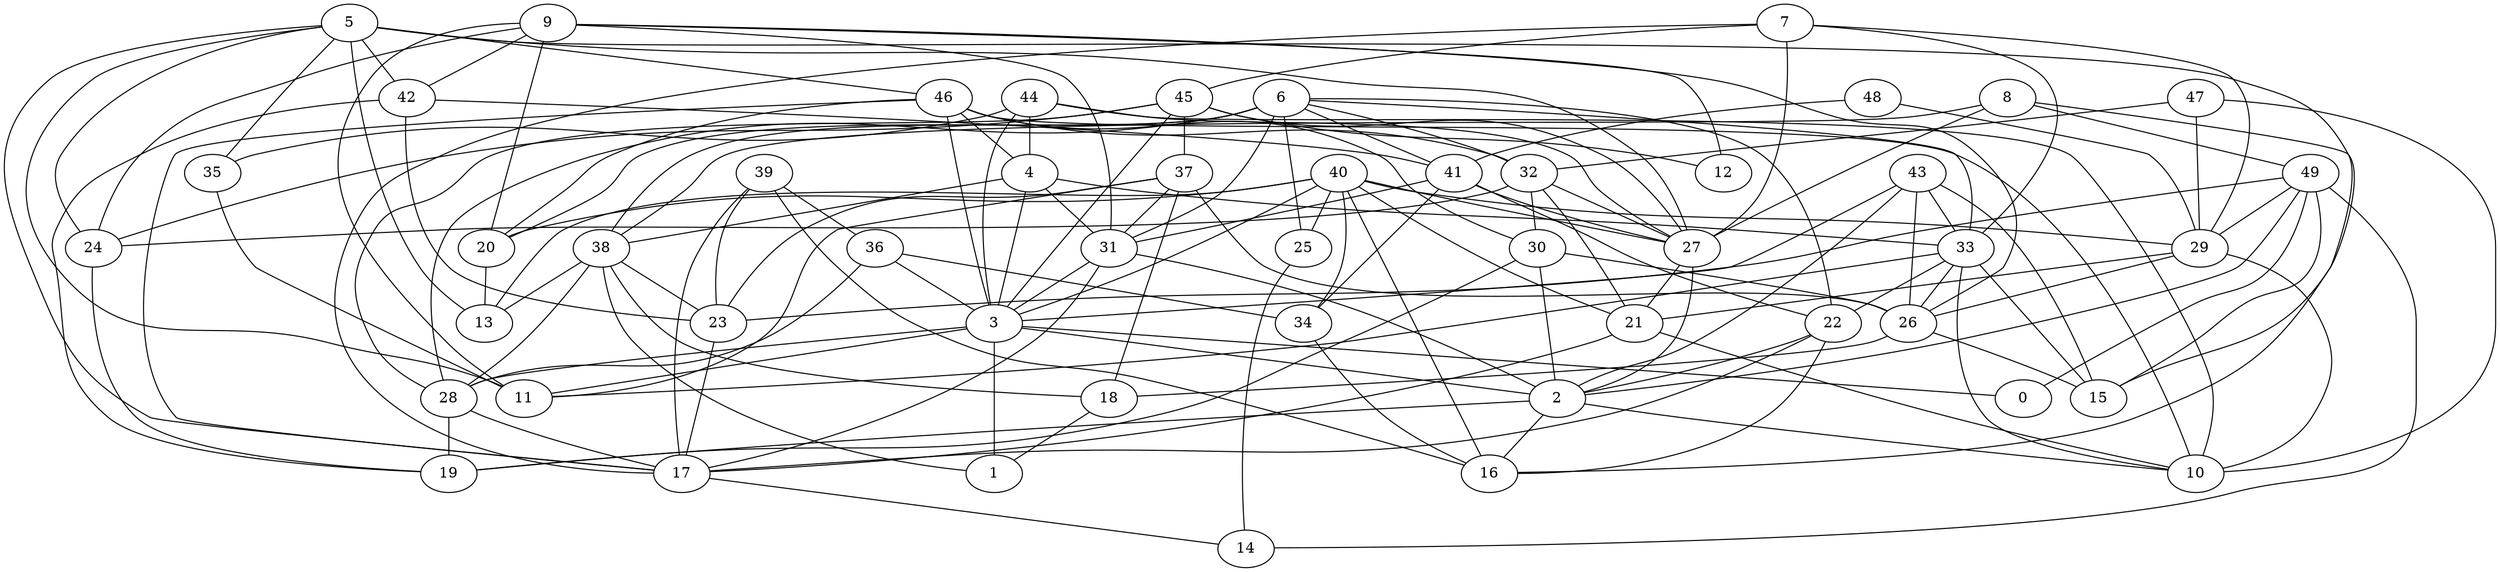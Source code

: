 digraph GG_graph {

subgraph G_graph {
edge [color = black]
"44" -> "35" [dir = none]
"44" -> "27" [dir = none]
"44" -> "4" [dir = none]
"44" -> "3" [dir = none]
"32" -> "21" [dir = none]
"26" -> "18" [dir = none]
"31" -> "2" [dir = none]
"31" -> "17" [dir = none]
"31" -> "3" [dir = none]
"4" -> "33" [dir = none]
"4" -> "38" [dir = none]
"4" -> "31" [dir = none]
"29" -> "10" [dir = none]
"29" -> "26" [dir = none]
"21" -> "10" [dir = none]
"23" -> "17" [dir = none]
"6" -> "22" [dir = none]
"6" -> "25" [dir = none]
"6" -> "38" [dir = none]
"6" -> "28" [dir = none]
"6" -> "31" [dir = none]
"6" -> "32" [dir = none]
"45" -> "24" [dir = none]
"45" -> "37" [dir = none]
"45" -> "27" [dir = none]
"45" -> "12" [dir = none]
"30" -> "2" [dir = none]
"30" -> "26" [dir = none]
"3" -> "0" [dir = none]
"3" -> "2" [dir = none]
"3" -> "11" [dir = none]
"9" -> "26" [dir = none]
"9" -> "24" [dir = none]
"9" -> "11" [dir = none]
"9" -> "12" [dir = none]
"9" -> "42" [dir = none]
"37" -> "11" [dir = none]
"37" -> "31" [dir = none]
"37" -> "26" [dir = none]
"37" -> "18" [dir = none]
"34" -> "16" [dir = none]
"33" -> "11" [dir = none]
"33" -> "10" [dir = none]
"33" -> "15" [dir = none]
"43" -> "26" [dir = none]
"43" -> "33" [dir = none]
"7" -> "27" [dir = none]
"7" -> "29" [dir = none]
"48" -> "29" [dir = none]
"48" -> "41" [dir = none]
"18" -> "1" [dir = none]
"39" -> "17" [dir = none]
"39" -> "23" [dir = none]
"41" -> "27" [dir = none]
"41" -> "31" [dir = none]
"41" -> "22" [dir = none]
"28" -> "19" [dir = none]
"28" -> "17" [dir = none]
"46" -> "4" [dir = none]
"46" -> "20" [dir = none]
"40" -> "21" [dir = none]
"40" -> "13" [dir = none]
"40" -> "29" [dir = none]
"40" -> "34" [dir = none]
"40" -> "16" [dir = none]
"40" -> "3" [dir = none]
"40" -> "25" [dir = none]
"17" -> "14" [dir = none]
"38" -> "23" [dir = none]
"38" -> "18" [dir = none]
"38" -> "1" [dir = none]
"8" -> "49" [dir = none]
"8" -> "16" [dir = none]
"36" -> "34" [dir = none]
"36" -> "28" [dir = none]
"22" -> "17" [dir = none]
"22" -> "2" [dir = none]
"22" -> "16" [dir = none]
"24" -> "19" [dir = none]
"42" -> "23" [dir = none]
"49" -> "2" [dir = none]
"49" -> "23" [dir = none]
"49" -> "15" [dir = none]
"49" -> "29" [dir = none]
"49" -> "0" [dir = none]
"49" -> "14" [dir = none]
"2" -> "16" [dir = none]
"2" -> "10" [dir = none]
"2" -> "19" [dir = none]
"20" -> "13" [dir = none]
"47" -> "29" [dir = none]
"47" -> "10" [dir = none]
"27" -> "2" [dir = none]
"5" -> "11" [dir = none]
"5" -> "17" [dir = none]
"5" -> "46" [dir = none]
"5" -> "13" [dir = none]
"5" -> "35" [dir = none]
"41" -> "34" [dir = none]
"46" -> "30" [dir = none]
"27" -> "21" [dir = none]
"43" -> "15" [dir = none]
"6" -> "33" [dir = none]
"4" -> "3" [dir = none]
"6" -> "20" [dir = none]
"46" -> "17" [dir = none]
"21" -> "17" [dir = none]
"32" -> "30" [dir = none]
"39" -> "16" [dir = none]
"30" -> "19" [dir = none]
"7" -> "17" [dir = none]
"46" -> "10" [dir = none]
"42" -> "19" [dir = none]
"46" -> "32" [dir = none]
"39" -> "36" [dir = none]
"35" -> "11" [dir = none]
"5" -> "42" [dir = none]
"26" -> "15" [dir = none]
"6" -> "41" [dir = none]
"42" -> "41" [dir = none]
"29" -> "21" [dir = none]
"43" -> "2" [dir = none]
"45" -> "3" [dir = none]
"33" -> "26" [dir = none]
"9" -> "31" [dir = none]
"47" -> "32" [dir = none]
"25" -> "14" [dir = none]
"44" -> "10" [dir = none]
"7" -> "45" [dir = none]
"32" -> "24" [dir = none]
"40" -> "27" [dir = none]
"5" -> "15" [dir = none]
"40" -> "20" [dir = none]
"3" -> "28" [dir = none]
"8" -> "27" [dir = none]
"36" -> "3" [dir = none]
"38" -> "28" [dir = none]
"38" -> "13" [dir = none]
"9" -> "20" [dir = none]
"33" -> "22" [dir = none]
"32" -> "27" [dir = none]
"3" -> "1" [dir = none]
"43" -> "3" [dir = none]
"46" -> "3" [dir = none]
"37" -> "23" [dir = none]
"5" -> "24" [dir = none]
"45" -> "28" [dir = none]
"5" -> "27" [dir = none]
"8" -> "38" [dir = none]
"7" -> "33" [dir = none]
}

}
